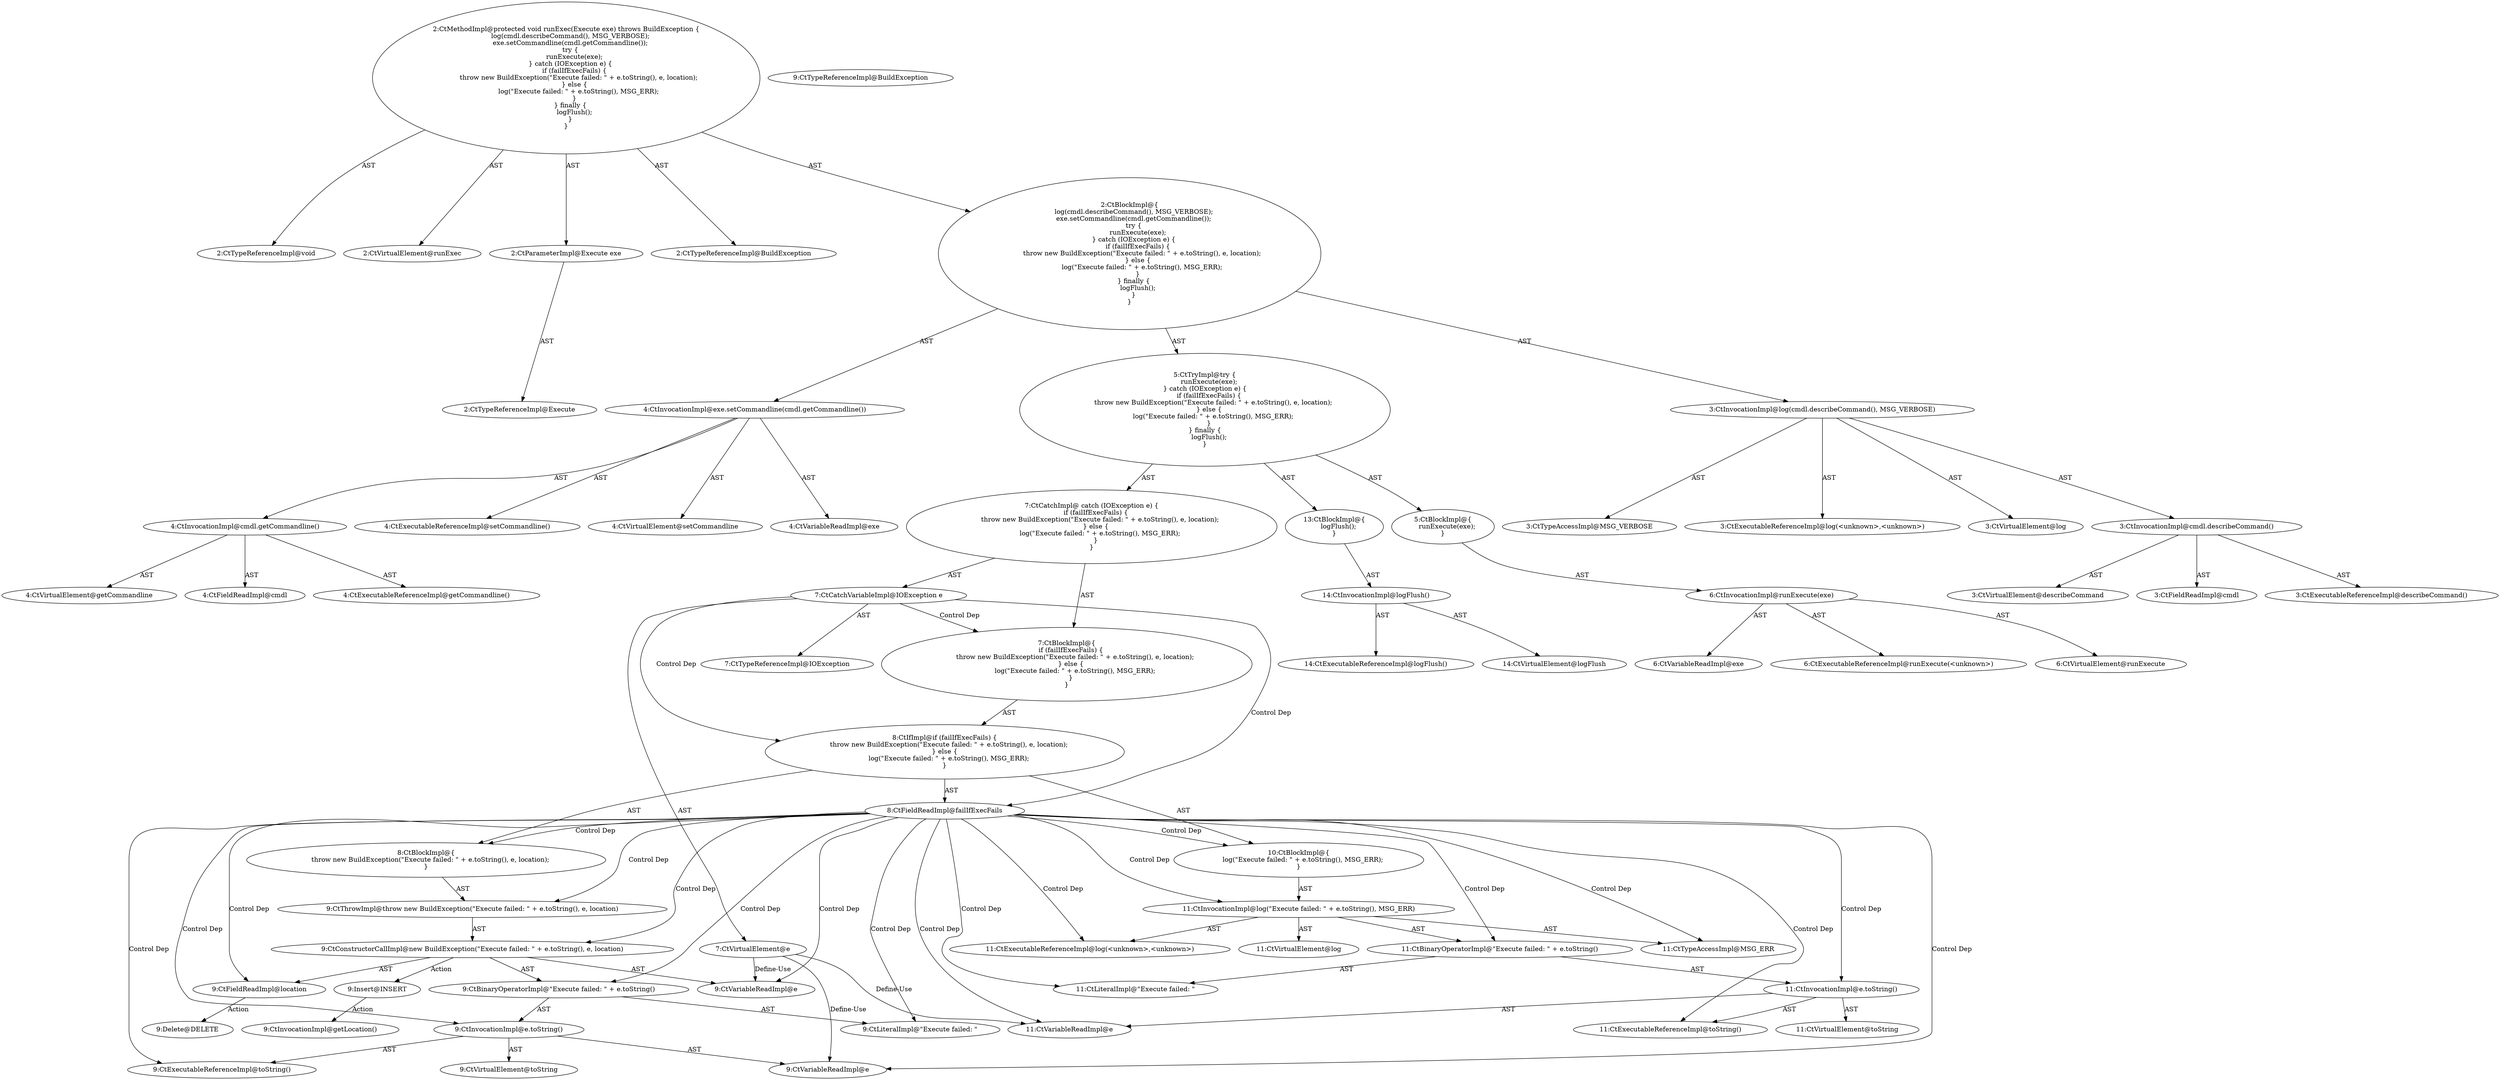 digraph "runExec#?,Execute" {
0 [label="2:CtTypeReferenceImpl@void" shape=ellipse]
1 [label="2:CtVirtualElement@runExec" shape=ellipse]
2 [label="2:CtParameterImpl@Execute exe" shape=ellipse]
3 [label="2:CtTypeReferenceImpl@Execute" shape=ellipse]
4 [label="2:CtTypeReferenceImpl@BuildException" shape=ellipse]
5 [label="3:CtExecutableReferenceImpl@log(<unknown>,<unknown>)" shape=ellipse]
6 [label="3:CtVirtualElement@log" shape=ellipse]
7 [label="3:CtExecutableReferenceImpl@describeCommand()" shape=ellipse]
8 [label="3:CtVirtualElement@describeCommand" shape=ellipse]
9 [label="3:CtFieldReadImpl@cmdl" shape=ellipse]
10 [label="3:CtInvocationImpl@cmdl.describeCommand()" shape=ellipse]
11 [label="3:CtTypeAccessImpl@MSG_VERBOSE" shape=ellipse]
12 [label="3:CtInvocationImpl@log(cmdl.describeCommand(), MSG_VERBOSE)" shape=ellipse]
13 [label="4:CtExecutableReferenceImpl@setCommandline()" shape=ellipse]
14 [label="4:CtVirtualElement@setCommandline" shape=ellipse]
15 [label="4:CtVariableReadImpl@exe" shape=ellipse]
16 [label="4:CtExecutableReferenceImpl@getCommandline()" shape=ellipse]
17 [label="4:CtVirtualElement@getCommandline" shape=ellipse]
18 [label="4:CtFieldReadImpl@cmdl" shape=ellipse]
19 [label="4:CtInvocationImpl@cmdl.getCommandline()" shape=ellipse]
20 [label="4:CtInvocationImpl@exe.setCommandline(cmdl.getCommandline())" shape=ellipse]
21 [label="6:CtExecutableReferenceImpl@runExecute(<unknown>)" shape=ellipse]
22 [label="6:CtVirtualElement@runExecute" shape=ellipse]
23 [label="6:CtVariableReadImpl@exe" shape=ellipse]
24 [label="6:CtInvocationImpl@runExecute(exe)" shape=ellipse]
25 [label="5:CtBlockImpl@\{
    runExecute(exe);
\}" shape=ellipse]
26 [label="7:CtVirtualElement@e" shape=ellipse]
27 [label="7:CtTypeReferenceImpl@IOException" shape=ellipse]
28 [label="7:CtCatchVariableImpl@IOException e" shape=ellipse]
29 [label="8:CtFieldReadImpl@failIfExecFails" shape=ellipse]
30 [label="9:CtTypeReferenceImpl@BuildException" shape=ellipse]
31 [label="9:CtLiteralImpl@\"Execute failed: \"" shape=ellipse]
32 [label="9:CtExecutableReferenceImpl@toString()" shape=ellipse]
33 [label="9:CtVirtualElement@toString" shape=ellipse]
34 [label="9:CtVariableReadImpl@e" shape=ellipse]
35 [label="9:CtInvocationImpl@e.toString()" shape=ellipse]
36 [label="9:CtBinaryOperatorImpl@\"Execute failed: \" + e.toString()" shape=ellipse]
37 [label="9:CtVariableReadImpl@e" shape=ellipse]
38 [label="9:CtFieldReadImpl@location" shape=ellipse]
39 [label="9:CtConstructorCallImpl@new BuildException(\"Execute failed: \" + e.toString(), e, location)" shape=ellipse]
40 [label="9:CtThrowImpl@throw new BuildException(\"Execute failed: \" + e.toString(), e, location)" shape=ellipse]
41 [label="8:CtBlockImpl@\{
    throw new BuildException(\"Execute failed: \" + e.toString(), e, location);
\}" shape=ellipse]
42 [label="11:CtExecutableReferenceImpl@log(<unknown>,<unknown>)" shape=ellipse]
43 [label="11:CtVirtualElement@log" shape=ellipse]
44 [label="11:CtLiteralImpl@\"Execute failed: \"" shape=ellipse]
45 [label="11:CtExecutableReferenceImpl@toString()" shape=ellipse]
46 [label="11:CtVirtualElement@toString" shape=ellipse]
47 [label="11:CtVariableReadImpl@e" shape=ellipse]
48 [label="11:CtInvocationImpl@e.toString()" shape=ellipse]
49 [label="11:CtBinaryOperatorImpl@\"Execute failed: \" + e.toString()" shape=ellipse]
50 [label="11:CtTypeAccessImpl@MSG_ERR" shape=ellipse]
51 [label="11:CtInvocationImpl@log(\"Execute failed: \" + e.toString(), MSG_ERR)" shape=ellipse]
52 [label="10:CtBlockImpl@\{
    log(\"Execute failed: \" + e.toString(), MSG_ERR);
\}" shape=ellipse]
53 [label="8:CtIfImpl@if (failIfExecFails) \{
    throw new BuildException(\"Execute failed: \" + e.toString(), e, location);
\} else \{
    log(\"Execute failed: \" + e.toString(), MSG_ERR);
\}" shape=ellipse]
54 [label="7:CtBlockImpl@\{
    if (failIfExecFails) \{
        throw new BuildException(\"Execute failed: \" + e.toString(), e, location);
    \} else \{
        log(\"Execute failed: \" + e.toString(), MSG_ERR);
    \}
\}" shape=ellipse]
55 [label="7:CtCatchImpl@ catch (IOException e) \{
    if (failIfExecFails) \{
        throw new BuildException(\"Execute failed: \" + e.toString(), e, location);
    \} else \{
        log(\"Execute failed: \" + e.toString(), MSG_ERR);
    \}
\}" shape=ellipse]
56 [label="14:CtExecutableReferenceImpl@logFlush()" shape=ellipse]
57 [label="14:CtVirtualElement@logFlush" shape=ellipse]
58 [label="14:CtInvocationImpl@logFlush()" shape=ellipse]
59 [label="13:CtBlockImpl@\{
    logFlush();
\}" shape=ellipse]
60 [label="5:CtTryImpl@try \{
    runExecute(exe);
\} catch (IOException e) \{
    if (failIfExecFails) \{
        throw new BuildException(\"Execute failed: \" + e.toString(), e, location);
    \} else \{
        log(\"Execute failed: \" + e.toString(), MSG_ERR);
    \}
\} finally \{
    logFlush();
\}" shape=ellipse]
61 [label="2:CtBlockImpl@\{
    log(cmdl.describeCommand(), MSG_VERBOSE);
    exe.setCommandline(cmdl.getCommandline());
    try \{
        runExecute(exe);
    \} catch (IOException e) \{
        if (failIfExecFails) \{
            throw new BuildException(\"Execute failed: \" + e.toString(), e, location);
        \} else \{
            log(\"Execute failed: \" + e.toString(), MSG_ERR);
        \}
    \} finally \{
        logFlush();
    \}
\}" shape=ellipse]
62 [label="2:CtMethodImpl@protected void runExec(Execute exe) throws BuildException \{
    log(cmdl.describeCommand(), MSG_VERBOSE);
    exe.setCommandline(cmdl.getCommandline());
    try \{
        runExecute(exe);
    \} catch (IOException e) \{
        if (failIfExecFails) \{
            throw new BuildException(\"Execute failed: \" + e.toString(), e, location);
        \} else \{
            log(\"Execute failed: \" + e.toString(), MSG_ERR);
        \}
    \} finally \{
        logFlush();
    \}
\}" shape=ellipse]
63 [label="9:Delete@DELETE" shape=ellipse]
64 [label="9:Insert@INSERT" shape=ellipse]
65 [label="9:CtInvocationImpl@getLocation()" shape=ellipse]
2 -> 3 [label="AST"];
10 -> 8 [label="AST"];
10 -> 9 [label="AST"];
10 -> 7 [label="AST"];
12 -> 6 [label="AST"];
12 -> 5 [label="AST"];
12 -> 10 [label="AST"];
12 -> 11 [label="AST"];
19 -> 17 [label="AST"];
19 -> 18 [label="AST"];
19 -> 16 [label="AST"];
20 -> 14 [label="AST"];
20 -> 15 [label="AST"];
20 -> 13 [label="AST"];
20 -> 19 [label="AST"];
24 -> 22 [label="AST"];
24 -> 21 [label="AST"];
24 -> 23 [label="AST"];
25 -> 24 [label="AST"];
26 -> 34 [label="Define-Use"];
26 -> 37 [label="Define-Use"];
26 -> 47 [label="Define-Use"];
28 -> 26 [label="AST"];
28 -> 27 [label="AST"];
28 -> 54 [label="Control Dep"];
28 -> 53 [label="Control Dep"];
28 -> 29 [label="Control Dep"];
29 -> 41 [label="Control Dep"];
29 -> 40 [label="Control Dep"];
29 -> 39 [label="Control Dep"];
29 -> 36 [label="Control Dep"];
29 -> 31 [label="Control Dep"];
29 -> 35 [label="Control Dep"];
29 -> 32 [label="Control Dep"];
29 -> 34 [label="Control Dep"];
29 -> 37 [label="Control Dep"];
29 -> 38 [label="Control Dep"];
29 -> 52 [label="Control Dep"];
29 -> 51 [label="Control Dep"];
29 -> 42 [label="Control Dep"];
29 -> 49 [label="Control Dep"];
29 -> 44 [label="Control Dep"];
29 -> 48 [label="Control Dep"];
29 -> 45 [label="Control Dep"];
29 -> 47 [label="Control Dep"];
29 -> 50 [label="Control Dep"];
35 -> 33 [label="AST"];
35 -> 34 [label="AST"];
35 -> 32 [label="AST"];
36 -> 31 [label="AST"];
36 -> 35 [label="AST"];
38 -> 63 [label="Action"];
39 -> 36 [label="AST"];
39 -> 37 [label="AST"];
39 -> 38 [label="AST"];
39 -> 64 [label="Action"];
40 -> 39 [label="AST"];
41 -> 40 [label="AST"];
48 -> 46 [label="AST"];
48 -> 47 [label="AST"];
48 -> 45 [label="AST"];
49 -> 44 [label="AST"];
49 -> 48 [label="AST"];
51 -> 43 [label="AST"];
51 -> 42 [label="AST"];
51 -> 49 [label="AST"];
51 -> 50 [label="AST"];
52 -> 51 [label="AST"];
53 -> 29 [label="AST"];
53 -> 41 [label="AST"];
53 -> 52 [label="AST"];
54 -> 53 [label="AST"];
55 -> 28 [label="AST"];
55 -> 54 [label="AST"];
58 -> 57 [label="AST"];
58 -> 56 [label="AST"];
59 -> 58 [label="AST"];
60 -> 25 [label="AST"];
60 -> 55 [label="AST"];
60 -> 59 [label="AST"];
61 -> 12 [label="AST"];
61 -> 20 [label="AST"];
61 -> 60 [label="AST"];
62 -> 1 [label="AST"];
62 -> 0 [label="AST"];
62 -> 2 [label="AST"];
62 -> 4 [label="AST"];
62 -> 61 [label="AST"];
64 -> 65 [label="Action"];
}